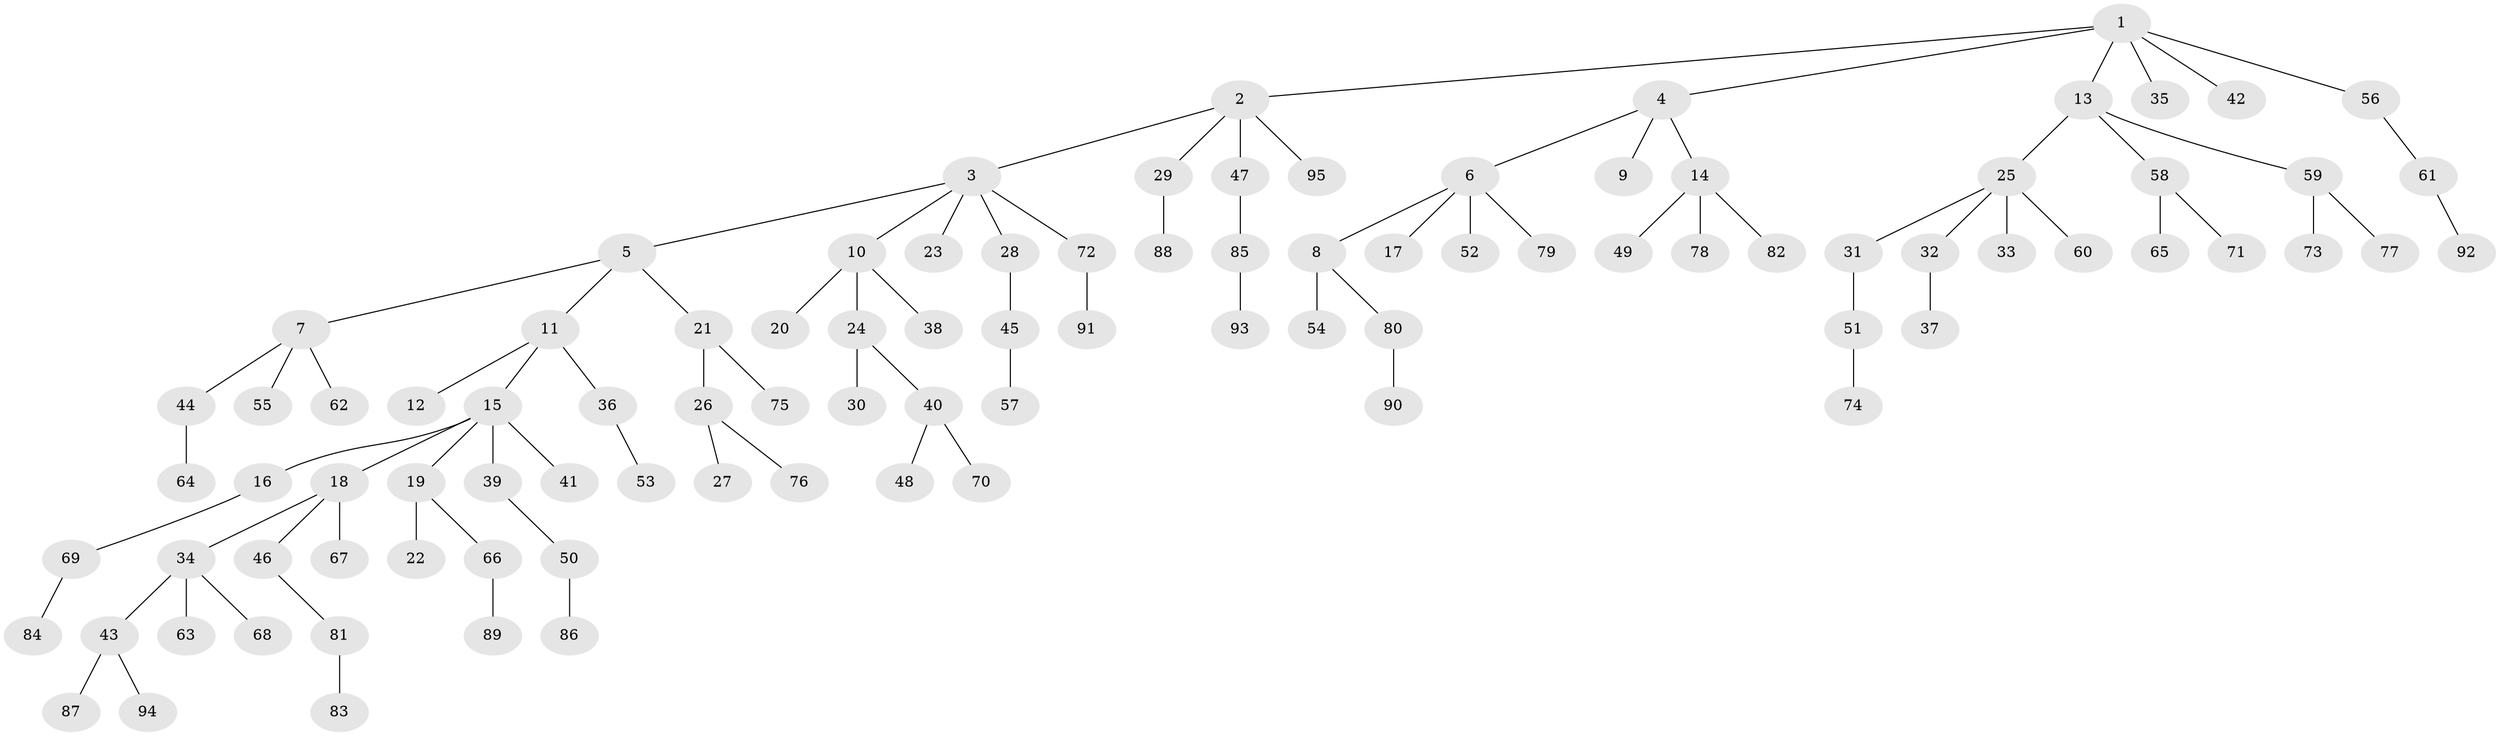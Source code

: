 // Generated by graph-tools (version 1.1) at 2025/15/03/09/25 04:15:41]
// undirected, 95 vertices, 94 edges
graph export_dot {
graph [start="1"]
  node [color=gray90,style=filled];
  1;
  2;
  3;
  4;
  5;
  6;
  7;
  8;
  9;
  10;
  11;
  12;
  13;
  14;
  15;
  16;
  17;
  18;
  19;
  20;
  21;
  22;
  23;
  24;
  25;
  26;
  27;
  28;
  29;
  30;
  31;
  32;
  33;
  34;
  35;
  36;
  37;
  38;
  39;
  40;
  41;
  42;
  43;
  44;
  45;
  46;
  47;
  48;
  49;
  50;
  51;
  52;
  53;
  54;
  55;
  56;
  57;
  58;
  59;
  60;
  61;
  62;
  63;
  64;
  65;
  66;
  67;
  68;
  69;
  70;
  71;
  72;
  73;
  74;
  75;
  76;
  77;
  78;
  79;
  80;
  81;
  82;
  83;
  84;
  85;
  86;
  87;
  88;
  89;
  90;
  91;
  92;
  93;
  94;
  95;
  1 -- 2;
  1 -- 4;
  1 -- 13;
  1 -- 35;
  1 -- 42;
  1 -- 56;
  2 -- 3;
  2 -- 29;
  2 -- 47;
  2 -- 95;
  3 -- 5;
  3 -- 10;
  3 -- 23;
  3 -- 28;
  3 -- 72;
  4 -- 6;
  4 -- 9;
  4 -- 14;
  5 -- 7;
  5 -- 11;
  5 -- 21;
  6 -- 8;
  6 -- 17;
  6 -- 52;
  6 -- 79;
  7 -- 44;
  7 -- 55;
  7 -- 62;
  8 -- 54;
  8 -- 80;
  10 -- 20;
  10 -- 24;
  10 -- 38;
  11 -- 12;
  11 -- 15;
  11 -- 36;
  13 -- 25;
  13 -- 58;
  13 -- 59;
  14 -- 49;
  14 -- 78;
  14 -- 82;
  15 -- 16;
  15 -- 18;
  15 -- 19;
  15 -- 39;
  15 -- 41;
  16 -- 69;
  18 -- 34;
  18 -- 46;
  18 -- 67;
  19 -- 22;
  19 -- 66;
  21 -- 26;
  21 -- 75;
  24 -- 30;
  24 -- 40;
  25 -- 31;
  25 -- 32;
  25 -- 33;
  25 -- 60;
  26 -- 27;
  26 -- 76;
  28 -- 45;
  29 -- 88;
  31 -- 51;
  32 -- 37;
  34 -- 43;
  34 -- 63;
  34 -- 68;
  36 -- 53;
  39 -- 50;
  40 -- 48;
  40 -- 70;
  43 -- 87;
  43 -- 94;
  44 -- 64;
  45 -- 57;
  46 -- 81;
  47 -- 85;
  50 -- 86;
  51 -- 74;
  56 -- 61;
  58 -- 65;
  58 -- 71;
  59 -- 73;
  59 -- 77;
  61 -- 92;
  66 -- 89;
  69 -- 84;
  72 -- 91;
  80 -- 90;
  81 -- 83;
  85 -- 93;
}

